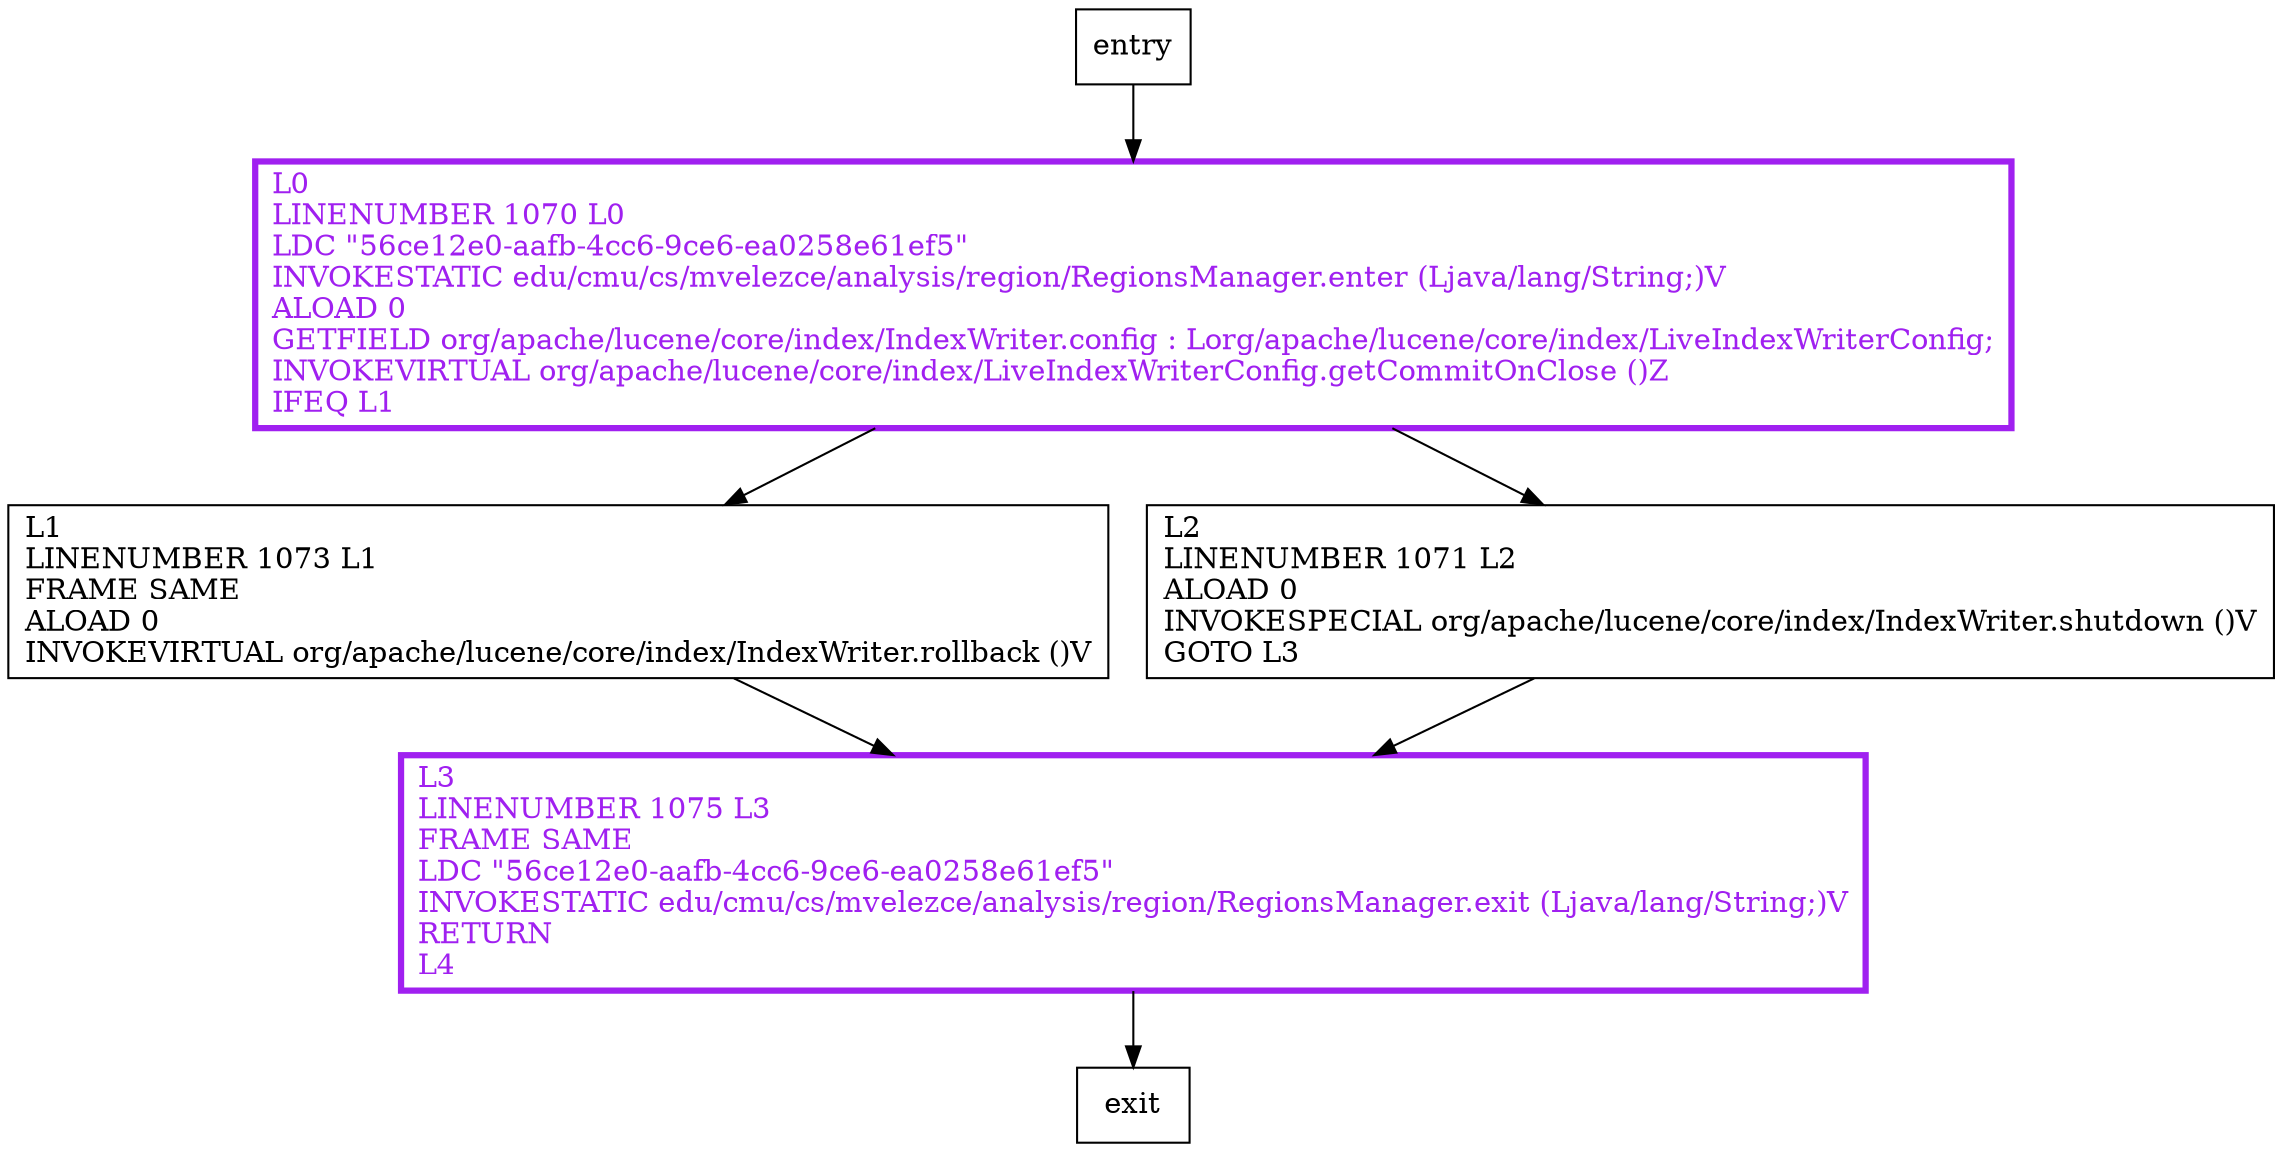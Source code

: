 digraph close {
node [shape=record];
1266964380 [label="L0\lLINENUMBER 1070 L0\lLDC \"56ce12e0-aafb-4cc6-9ce6-ea0258e61ef5\"\lINVOKESTATIC edu/cmu/cs/mvelezce/analysis/region/RegionsManager.enter (Ljava/lang/String;)V\lALOAD 0\lGETFIELD org/apache/lucene/core/index/IndexWriter.config : Lorg/apache/lucene/core/index/LiveIndexWriterConfig;\lINVOKEVIRTUAL org/apache/lucene/core/index/LiveIndexWriterConfig.getCommitOnClose ()Z\lIFEQ L1\l"];
824971325 [label="L3\lLINENUMBER 1075 L3\lFRAME SAME\lLDC \"56ce12e0-aafb-4cc6-9ce6-ea0258e61ef5\"\lINVOKESTATIC edu/cmu/cs/mvelezce/analysis/region/RegionsManager.exit (Ljava/lang/String;)V\lRETURN\lL4\l"];
2141591690 [label="L1\lLINENUMBER 1073 L1\lFRAME SAME\lALOAD 0\lINVOKEVIRTUAL org/apache/lucene/core/index/IndexWriter.rollback ()V\l"];
1811250697 [label="L2\lLINENUMBER 1071 L2\lALOAD 0\lINVOKESPECIAL org/apache/lucene/core/index/IndexWriter.shutdown ()V\lGOTO L3\l"];
entry;
exit;
entry -> 1266964380;
1266964380 -> 2141591690;
1266964380 -> 1811250697;
824971325 -> exit;
2141591690 -> 824971325;
1811250697 -> 824971325;
1266964380[fontcolor="purple", penwidth=3, color="purple"];
824971325[fontcolor="purple", penwidth=3, color="purple"];
}
